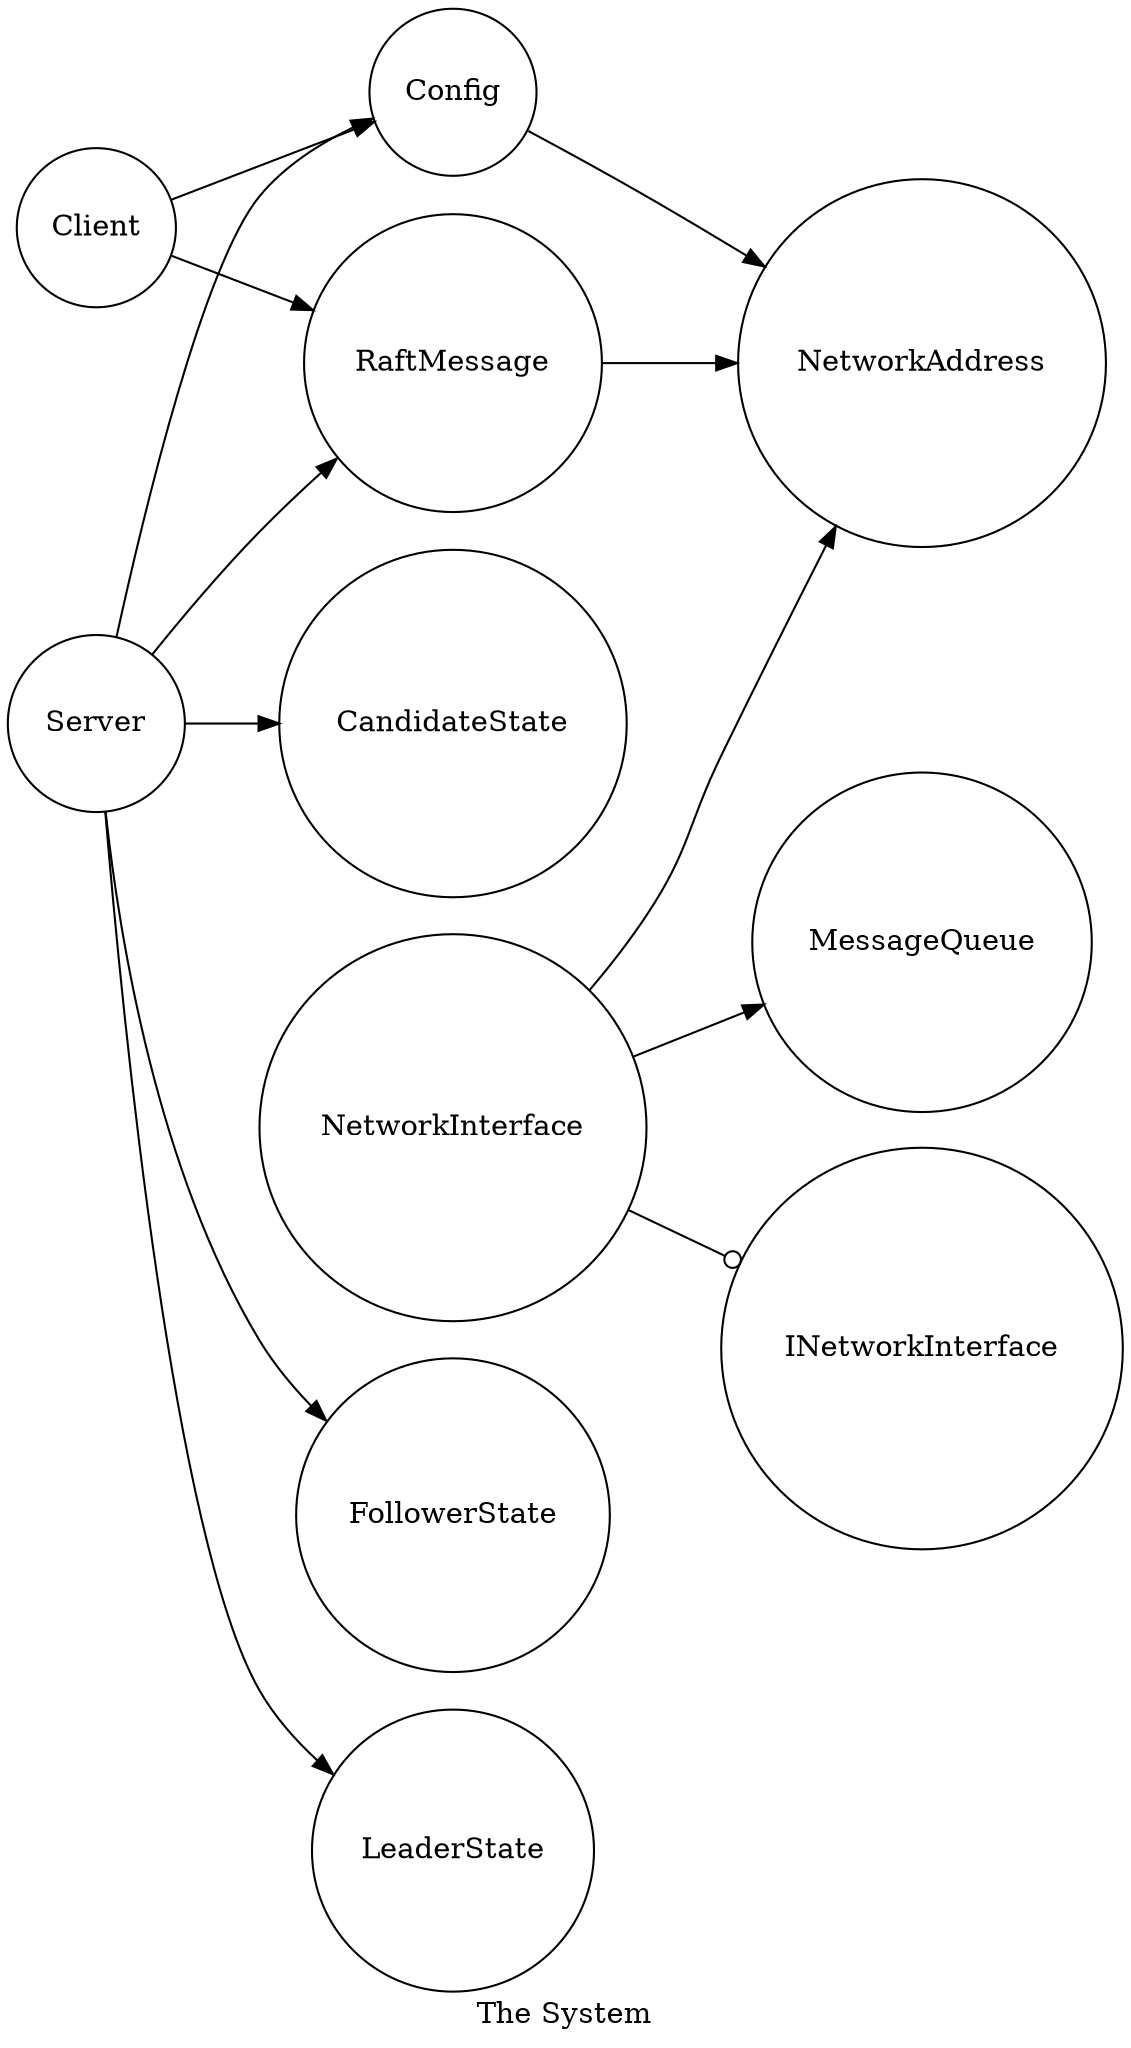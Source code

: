 digraph example {
rankdir=LR;
node [shape=circle];
CandidateState [label="CandidateState"];
Client [label="Client"];
Config [label="Config"];
FollowerState [label="FollowerState"];
INetworkInterface [label="INetworkInterface"];
LeaderState [label="LeaderState"];
MessageQueue [label="MessageQueue"];
NetworkAddress [label="NetworkAddress"];
NetworkInterface [label="NetworkInterface"];
RaftMessage [label="RaftMessage"];
Server [label="Server"];

Client -> Config[arrowhead=normal];
Client -> RaftMessage[arrowhead=normal];
Config -> NetworkAddress[arrowhead=normal];
NetworkInterface -> INetworkInterface[arrowhead=odot];
NetworkInterface -> MessageQueue[arrowhead=normal];
NetworkInterface -> NetworkAddress[arrowhead=normal];
RaftMessage -> NetworkAddress[arrowhead=normal];
Server -> FollowerState[arrowhead=normal];
Server -> LeaderState[arrowhead=normal];
Server -> CandidateState[arrowhead=normal];
Server -> Config[arrowhead=normal];
Server -> RaftMessage[arrowhead=normal];
label="The System"
style=filled
fillcolor=yellow
}
